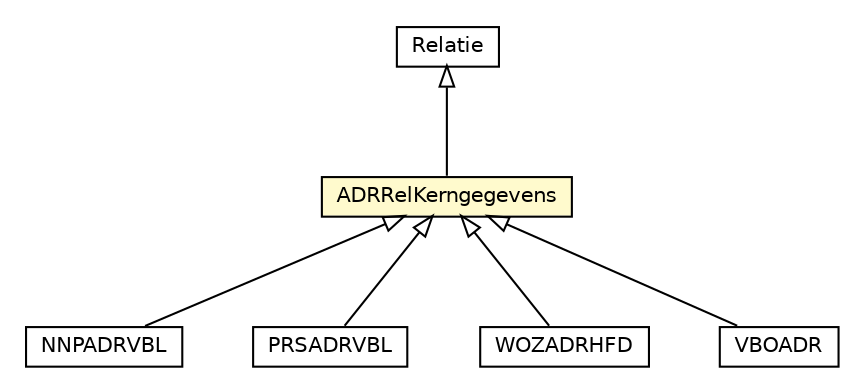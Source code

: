 #!/usr/local/bin/dot
#
# Class diagram 
# Generated by UMLGraph version R5_6-24-gf6e263 (http://www.umlgraph.org/)
#

digraph G {
	edge [fontname="Helvetica",fontsize=10,labelfontname="Helvetica",labelfontsize=10];
	node [fontname="Helvetica",fontsize=10,shape=plaintext];
	nodesep=0.25;
	ranksep=0.5;
	// nl.egem.stuf.sector.bg._0204.NNPKerngegevens.NNPADRVBL
	c30490 [label=<<table title="nl.egem.stuf.sector.bg._0204.NNPKerngegevens.NNPADRVBL" border="0" cellborder="1" cellspacing="0" cellpadding="2" port="p" href="./NNPKerngegevens.NNPADRVBL.html">
		<tr><td><table border="0" cellspacing="0" cellpadding="1">
<tr><td align="center" balign="center"> NNPADRVBL </td></tr>
		</table></td></tr>
		</table>>, URL="./NNPKerngegevens.NNPADRVBL.html", fontname="Helvetica", fontcolor="black", fontsize=10.0];
	// nl.egem.stuf.sector.bg._0204.PRSADRVBL
	c30580 [label=<<table title="nl.egem.stuf.sector.bg._0204.PRSADRVBL" border="0" cellborder="1" cellspacing="0" cellpadding="2" port="p" href="./PRSADRVBL.html">
		<tr><td><table border="0" cellspacing="0" cellpadding="1">
<tr><td align="center" balign="center"> PRSADRVBL </td></tr>
		</table></td></tr>
		</table>>, URL="./PRSADRVBL.html", fontname="Helvetica", fontcolor="black", fontsize=10.0];
	// nl.egem.stuf.sector.bg._0204.WOZKerngegevens.WOZADRHFD
	c30608 [label=<<table title="nl.egem.stuf.sector.bg._0204.WOZKerngegevens.WOZADRHFD" border="0" cellborder="1" cellspacing="0" cellpadding="2" port="p" href="./WOZKerngegevens.WOZADRHFD.html">
		<tr><td><table border="0" cellspacing="0" cellpadding="1">
<tr><td align="center" balign="center"> WOZADRHFD </td></tr>
		</table></td></tr>
		</table>>, URL="./WOZKerngegevens.WOZADRHFD.html", fontname="Helvetica", fontcolor="black", fontsize=10.0];
	// nl.egem.stuf.sector.bg._0204.Relatie
	c30689 [label=<<table title="nl.egem.stuf.sector.bg._0204.Relatie" border="0" cellborder="1" cellspacing="0" cellpadding="2" port="p" href="./Relatie.html">
		<tr><td><table border="0" cellspacing="0" cellpadding="1">
<tr><td align="center" balign="center"> Relatie </td></tr>
		</table></td></tr>
		</table>>, URL="./Relatie.html", fontname="Helvetica", fontcolor="black", fontsize=10.0];
	// nl.egem.stuf.sector.bg._0204.ADRRelKerngegevens
	c30690 [label=<<table title="nl.egem.stuf.sector.bg._0204.ADRRelKerngegevens" border="0" cellborder="1" cellspacing="0" cellpadding="2" port="p" bgcolor="lemonChiffon" href="./ADRRelKerngegevens.html">
		<tr><td><table border="0" cellspacing="0" cellpadding="1">
<tr><td align="center" balign="center"> ADRRelKerngegevens </td></tr>
		</table></td></tr>
		</table>>, URL="./ADRRelKerngegevens.html", fontname="Helvetica", fontcolor="black", fontsize=10.0];
	// nl.egem.stuf.sector.bg._0204.VBOKerngegevens.VBOADR
	c30780 [label=<<table title="nl.egem.stuf.sector.bg._0204.VBOKerngegevens.VBOADR" border="0" cellborder="1" cellspacing="0" cellpadding="2" port="p" href="./VBOKerngegevens.VBOADR.html">
		<tr><td><table border="0" cellspacing="0" cellpadding="1">
<tr><td align="center" balign="center"> VBOADR </td></tr>
		</table></td></tr>
		</table>>, URL="./VBOKerngegevens.VBOADR.html", fontname="Helvetica", fontcolor="black", fontsize=10.0];
	//nl.egem.stuf.sector.bg._0204.NNPKerngegevens.NNPADRVBL extends nl.egem.stuf.sector.bg._0204.ADRRelKerngegevens
	c30690:p -> c30490:p [dir=back,arrowtail=empty];
	//nl.egem.stuf.sector.bg._0204.PRSADRVBL extends nl.egem.stuf.sector.bg._0204.ADRRelKerngegevens
	c30690:p -> c30580:p [dir=back,arrowtail=empty];
	//nl.egem.stuf.sector.bg._0204.WOZKerngegevens.WOZADRHFD extends nl.egem.stuf.sector.bg._0204.ADRRelKerngegevens
	c30690:p -> c30608:p [dir=back,arrowtail=empty];
	//nl.egem.stuf.sector.bg._0204.ADRRelKerngegevens extends nl.egem.stuf.sector.bg._0204.Relatie
	c30689:p -> c30690:p [dir=back,arrowtail=empty];
	//nl.egem.stuf.sector.bg._0204.VBOKerngegevens.VBOADR extends nl.egem.stuf.sector.bg._0204.ADRRelKerngegevens
	c30690:p -> c30780:p [dir=back,arrowtail=empty];
}

